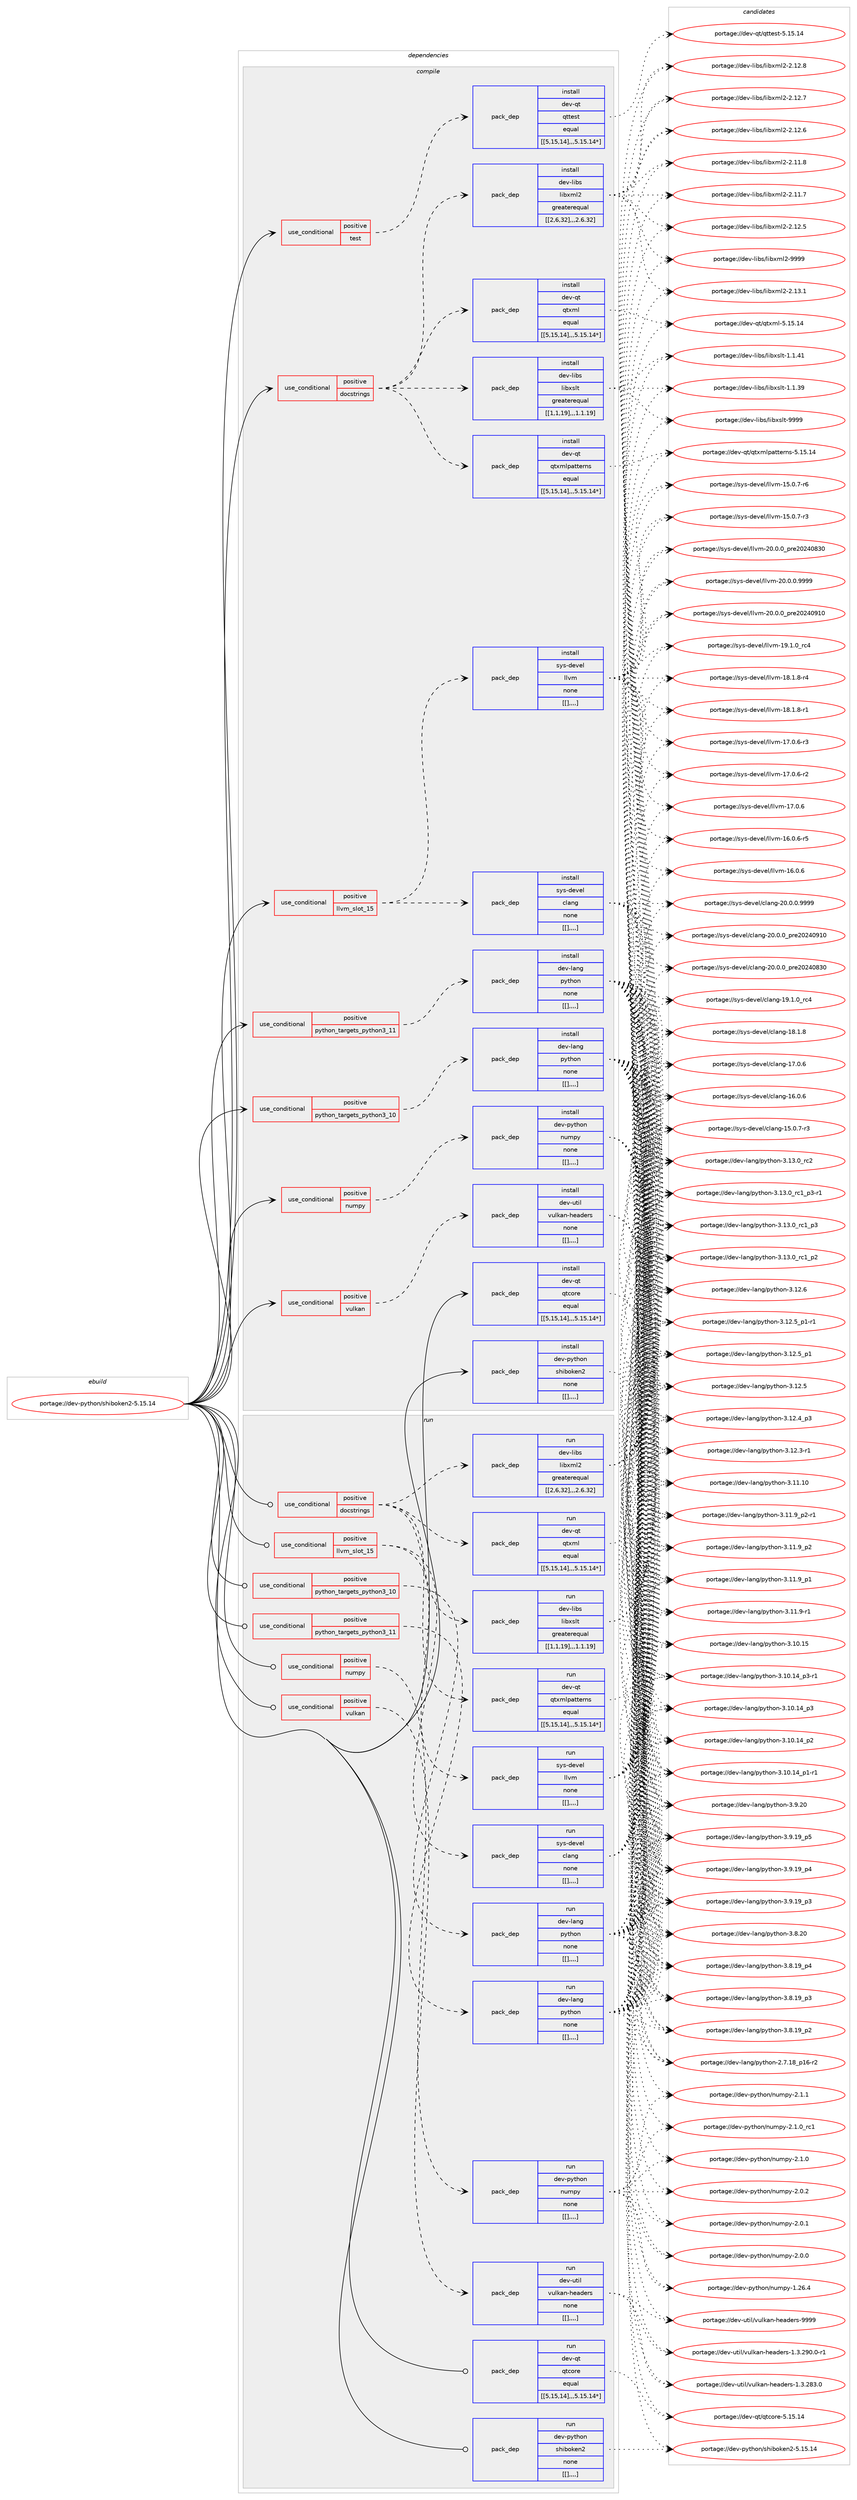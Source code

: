 digraph prolog {

# *************
# Graph options
# *************

newrank=true;
concentrate=true;
compound=true;
graph [rankdir=LR,fontname=Helvetica,fontsize=10,ranksep=1.5];#, ranksep=2.5, nodesep=0.2];
edge  [arrowhead=vee];
node  [fontname=Helvetica,fontsize=10];

# **********
# The ebuild
# **********

subgraph cluster_leftcol {
color=gray;
label=<<i>ebuild</i>>;
id [label="portage://dev-python/shiboken2-5.15.14", color=red, width=4, href="../dev-python/shiboken2-5.15.14.svg"];
}

# ****************
# The dependencies
# ****************

subgraph cluster_midcol {
color=gray;
label=<<i>dependencies</i>>;
subgraph cluster_compile {
fillcolor="#eeeeee";
style=filled;
label=<<i>compile</i>>;
subgraph cond40471 {
dependency165127 [label=<<TABLE BORDER="0" CELLBORDER="1" CELLSPACING="0" CELLPADDING="4"><TR><TD ROWSPAN="3" CELLPADDING="10">use_conditional</TD></TR><TR><TD>positive</TD></TR><TR><TD>docstrings</TD></TR></TABLE>>, shape=none, color=red];
subgraph pack123394 {
dependency165128 [label=<<TABLE BORDER="0" CELLBORDER="1" CELLSPACING="0" CELLPADDING="4" WIDTH="220"><TR><TD ROWSPAN="6" CELLPADDING="30">pack_dep</TD></TR><TR><TD WIDTH="110">install</TD></TR><TR><TD>dev-libs</TD></TR><TR><TD>libxml2</TD></TR><TR><TD>greaterequal</TD></TR><TR><TD>[[2,6,32],,,2.6.32]</TD></TR></TABLE>>, shape=none, color=blue];
}
dependency165127:e -> dependency165128:w [weight=20,style="dashed",arrowhead="vee"];
subgraph pack123395 {
dependency165129 [label=<<TABLE BORDER="0" CELLBORDER="1" CELLSPACING="0" CELLPADDING="4" WIDTH="220"><TR><TD ROWSPAN="6" CELLPADDING="30">pack_dep</TD></TR><TR><TD WIDTH="110">install</TD></TR><TR><TD>dev-libs</TD></TR><TR><TD>libxslt</TD></TR><TR><TD>greaterequal</TD></TR><TR><TD>[[1,1,19],,,1.1.19]</TD></TR></TABLE>>, shape=none, color=blue];
}
dependency165127:e -> dependency165129:w [weight=20,style="dashed",arrowhead="vee"];
subgraph pack123396 {
dependency165130 [label=<<TABLE BORDER="0" CELLBORDER="1" CELLSPACING="0" CELLPADDING="4" WIDTH="220"><TR><TD ROWSPAN="6" CELLPADDING="30">pack_dep</TD></TR><TR><TD WIDTH="110">install</TD></TR><TR><TD>dev-qt</TD></TR><TR><TD>qtxml</TD></TR><TR><TD>equal</TD></TR><TR><TD>[[5,15,14],,,5.15.14*]</TD></TR></TABLE>>, shape=none, color=blue];
}
dependency165127:e -> dependency165130:w [weight=20,style="dashed",arrowhead="vee"];
subgraph pack123397 {
dependency165131 [label=<<TABLE BORDER="0" CELLBORDER="1" CELLSPACING="0" CELLPADDING="4" WIDTH="220"><TR><TD ROWSPAN="6" CELLPADDING="30">pack_dep</TD></TR><TR><TD WIDTH="110">install</TD></TR><TR><TD>dev-qt</TD></TR><TR><TD>qtxmlpatterns</TD></TR><TR><TD>equal</TD></TR><TR><TD>[[5,15,14],,,5.15.14*]</TD></TR></TABLE>>, shape=none, color=blue];
}
dependency165127:e -> dependency165131:w [weight=20,style="dashed",arrowhead="vee"];
}
id:e -> dependency165127:w [weight=20,style="solid",arrowhead="vee"];
subgraph cond40472 {
dependency165132 [label=<<TABLE BORDER="0" CELLBORDER="1" CELLSPACING="0" CELLPADDING="4"><TR><TD ROWSPAN="3" CELLPADDING="10">use_conditional</TD></TR><TR><TD>positive</TD></TR><TR><TD>llvm_slot_15</TD></TR></TABLE>>, shape=none, color=red];
subgraph pack123398 {
dependency165133 [label=<<TABLE BORDER="0" CELLBORDER="1" CELLSPACING="0" CELLPADDING="4" WIDTH="220"><TR><TD ROWSPAN="6" CELLPADDING="30">pack_dep</TD></TR><TR><TD WIDTH="110">install</TD></TR><TR><TD>sys-devel</TD></TR><TR><TD>clang</TD></TR><TR><TD>none</TD></TR><TR><TD>[[],,,,]</TD></TR></TABLE>>, shape=none, color=blue];
}
dependency165132:e -> dependency165133:w [weight=20,style="dashed",arrowhead="vee"];
subgraph pack123399 {
dependency165134 [label=<<TABLE BORDER="0" CELLBORDER="1" CELLSPACING="0" CELLPADDING="4" WIDTH="220"><TR><TD ROWSPAN="6" CELLPADDING="30">pack_dep</TD></TR><TR><TD WIDTH="110">install</TD></TR><TR><TD>sys-devel</TD></TR><TR><TD>llvm</TD></TR><TR><TD>none</TD></TR><TR><TD>[[],,,,]</TD></TR></TABLE>>, shape=none, color=blue];
}
dependency165132:e -> dependency165134:w [weight=20,style="dashed",arrowhead="vee"];
}
id:e -> dependency165132:w [weight=20,style="solid",arrowhead="vee"];
subgraph cond40473 {
dependency165135 [label=<<TABLE BORDER="0" CELLBORDER="1" CELLSPACING="0" CELLPADDING="4"><TR><TD ROWSPAN="3" CELLPADDING="10">use_conditional</TD></TR><TR><TD>positive</TD></TR><TR><TD>numpy</TD></TR></TABLE>>, shape=none, color=red];
subgraph pack123400 {
dependency165136 [label=<<TABLE BORDER="0" CELLBORDER="1" CELLSPACING="0" CELLPADDING="4" WIDTH="220"><TR><TD ROWSPAN="6" CELLPADDING="30">pack_dep</TD></TR><TR><TD WIDTH="110">install</TD></TR><TR><TD>dev-python</TD></TR><TR><TD>numpy</TD></TR><TR><TD>none</TD></TR><TR><TD>[[],,,,]</TD></TR></TABLE>>, shape=none, color=blue];
}
dependency165135:e -> dependency165136:w [weight=20,style="dashed",arrowhead="vee"];
}
id:e -> dependency165135:w [weight=20,style="solid",arrowhead="vee"];
subgraph cond40474 {
dependency165137 [label=<<TABLE BORDER="0" CELLBORDER="1" CELLSPACING="0" CELLPADDING="4"><TR><TD ROWSPAN="3" CELLPADDING="10">use_conditional</TD></TR><TR><TD>positive</TD></TR><TR><TD>python_targets_python3_10</TD></TR></TABLE>>, shape=none, color=red];
subgraph pack123401 {
dependency165138 [label=<<TABLE BORDER="0" CELLBORDER="1" CELLSPACING="0" CELLPADDING="4" WIDTH="220"><TR><TD ROWSPAN="6" CELLPADDING="30">pack_dep</TD></TR><TR><TD WIDTH="110">install</TD></TR><TR><TD>dev-lang</TD></TR><TR><TD>python</TD></TR><TR><TD>none</TD></TR><TR><TD>[[],,,,]</TD></TR></TABLE>>, shape=none, color=blue];
}
dependency165137:e -> dependency165138:w [weight=20,style="dashed",arrowhead="vee"];
}
id:e -> dependency165137:w [weight=20,style="solid",arrowhead="vee"];
subgraph cond40475 {
dependency165139 [label=<<TABLE BORDER="0" CELLBORDER="1" CELLSPACING="0" CELLPADDING="4"><TR><TD ROWSPAN="3" CELLPADDING="10">use_conditional</TD></TR><TR><TD>positive</TD></TR><TR><TD>python_targets_python3_11</TD></TR></TABLE>>, shape=none, color=red];
subgraph pack123402 {
dependency165140 [label=<<TABLE BORDER="0" CELLBORDER="1" CELLSPACING="0" CELLPADDING="4" WIDTH="220"><TR><TD ROWSPAN="6" CELLPADDING="30">pack_dep</TD></TR><TR><TD WIDTH="110">install</TD></TR><TR><TD>dev-lang</TD></TR><TR><TD>python</TD></TR><TR><TD>none</TD></TR><TR><TD>[[],,,,]</TD></TR></TABLE>>, shape=none, color=blue];
}
dependency165139:e -> dependency165140:w [weight=20,style="dashed",arrowhead="vee"];
}
id:e -> dependency165139:w [weight=20,style="solid",arrowhead="vee"];
subgraph cond40476 {
dependency165141 [label=<<TABLE BORDER="0" CELLBORDER="1" CELLSPACING="0" CELLPADDING="4"><TR><TD ROWSPAN="3" CELLPADDING="10">use_conditional</TD></TR><TR><TD>positive</TD></TR><TR><TD>test</TD></TR></TABLE>>, shape=none, color=red];
subgraph pack123403 {
dependency165142 [label=<<TABLE BORDER="0" CELLBORDER="1" CELLSPACING="0" CELLPADDING="4" WIDTH="220"><TR><TD ROWSPAN="6" CELLPADDING="30">pack_dep</TD></TR><TR><TD WIDTH="110">install</TD></TR><TR><TD>dev-qt</TD></TR><TR><TD>qttest</TD></TR><TR><TD>equal</TD></TR><TR><TD>[[5,15,14],,,5.15.14*]</TD></TR></TABLE>>, shape=none, color=blue];
}
dependency165141:e -> dependency165142:w [weight=20,style="dashed",arrowhead="vee"];
}
id:e -> dependency165141:w [weight=20,style="solid",arrowhead="vee"];
subgraph cond40477 {
dependency165143 [label=<<TABLE BORDER="0" CELLBORDER="1" CELLSPACING="0" CELLPADDING="4"><TR><TD ROWSPAN="3" CELLPADDING="10">use_conditional</TD></TR><TR><TD>positive</TD></TR><TR><TD>vulkan</TD></TR></TABLE>>, shape=none, color=red];
subgraph pack123404 {
dependency165144 [label=<<TABLE BORDER="0" CELLBORDER="1" CELLSPACING="0" CELLPADDING="4" WIDTH="220"><TR><TD ROWSPAN="6" CELLPADDING="30">pack_dep</TD></TR><TR><TD WIDTH="110">install</TD></TR><TR><TD>dev-util</TD></TR><TR><TD>vulkan-headers</TD></TR><TR><TD>none</TD></TR><TR><TD>[[],,,,]</TD></TR></TABLE>>, shape=none, color=blue];
}
dependency165143:e -> dependency165144:w [weight=20,style="dashed",arrowhead="vee"];
}
id:e -> dependency165143:w [weight=20,style="solid",arrowhead="vee"];
subgraph pack123405 {
dependency165145 [label=<<TABLE BORDER="0" CELLBORDER="1" CELLSPACING="0" CELLPADDING="4" WIDTH="220"><TR><TD ROWSPAN="6" CELLPADDING="30">pack_dep</TD></TR><TR><TD WIDTH="110">install</TD></TR><TR><TD>dev-qt</TD></TR><TR><TD>qtcore</TD></TR><TR><TD>equal</TD></TR><TR><TD>[[5,15,14],,,5.15.14*]</TD></TR></TABLE>>, shape=none, color=blue];
}
id:e -> dependency165145:w [weight=20,style="solid",arrowhead="vee"];
subgraph pack123406 {
dependency165146 [label=<<TABLE BORDER="0" CELLBORDER="1" CELLSPACING="0" CELLPADDING="4" WIDTH="220"><TR><TD ROWSPAN="6" CELLPADDING="30">pack_dep</TD></TR><TR><TD WIDTH="110">install</TD></TR><TR><TD>dev-python</TD></TR><TR><TD>shiboken2</TD></TR><TR><TD>none</TD></TR><TR><TD>[[],,,,]</TD></TR></TABLE>>, shape=none, color=blue];
}
id:e -> dependency165146:w [weight=20,style="solid",arrowhead="vee"];
}
subgraph cluster_compileandrun {
fillcolor="#eeeeee";
style=filled;
label=<<i>compile and run</i>>;
}
subgraph cluster_run {
fillcolor="#eeeeee";
style=filled;
label=<<i>run</i>>;
subgraph cond40478 {
dependency165147 [label=<<TABLE BORDER="0" CELLBORDER="1" CELLSPACING="0" CELLPADDING="4"><TR><TD ROWSPAN="3" CELLPADDING="10">use_conditional</TD></TR><TR><TD>positive</TD></TR><TR><TD>docstrings</TD></TR></TABLE>>, shape=none, color=red];
subgraph pack123407 {
dependency165148 [label=<<TABLE BORDER="0" CELLBORDER="1" CELLSPACING="0" CELLPADDING="4" WIDTH="220"><TR><TD ROWSPAN="6" CELLPADDING="30">pack_dep</TD></TR><TR><TD WIDTH="110">run</TD></TR><TR><TD>dev-libs</TD></TR><TR><TD>libxml2</TD></TR><TR><TD>greaterequal</TD></TR><TR><TD>[[2,6,32],,,2.6.32]</TD></TR></TABLE>>, shape=none, color=blue];
}
dependency165147:e -> dependency165148:w [weight=20,style="dashed",arrowhead="vee"];
subgraph pack123408 {
dependency165149 [label=<<TABLE BORDER="0" CELLBORDER="1" CELLSPACING="0" CELLPADDING="4" WIDTH="220"><TR><TD ROWSPAN="6" CELLPADDING="30">pack_dep</TD></TR><TR><TD WIDTH="110">run</TD></TR><TR><TD>dev-libs</TD></TR><TR><TD>libxslt</TD></TR><TR><TD>greaterequal</TD></TR><TR><TD>[[1,1,19],,,1.1.19]</TD></TR></TABLE>>, shape=none, color=blue];
}
dependency165147:e -> dependency165149:w [weight=20,style="dashed",arrowhead="vee"];
subgraph pack123409 {
dependency165150 [label=<<TABLE BORDER="0" CELLBORDER="1" CELLSPACING="0" CELLPADDING="4" WIDTH="220"><TR><TD ROWSPAN="6" CELLPADDING="30">pack_dep</TD></TR><TR><TD WIDTH="110">run</TD></TR><TR><TD>dev-qt</TD></TR><TR><TD>qtxml</TD></TR><TR><TD>equal</TD></TR><TR><TD>[[5,15,14],,,5.15.14*]</TD></TR></TABLE>>, shape=none, color=blue];
}
dependency165147:e -> dependency165150:w [weight=20,style="dashed",arrowhead="vee"];
subgraph pack123410 {
dependency165151 [label=<<TABLE BORDER="0" CELLBORDER="1" CELLSPACING="0" CELLPADDING="4" WIDTH="220"><TR><TD ROWSPAN="6" CELLPADDING="30">pack_dep</TD></TR><TR><TD WIDTH="110">run</TD></TR><TR><TD>dev-qt</TD></TR><TR><TD>qtxmlpatterns</TD></TR><TR><TD>equal</TD></TR><TR><TD>[[5,15,14],,,5.15.14*]</TD></TR></TABLE>>, shape=none, color=blue];
}
dependency165147:e -> dependency165151:w [weight=20,style="dashed",arrowhead="vee"];
}
id:e -> dependency165147:w [weight=20,style="solid",arrowhead="odot"];
subgraph cond40479 {
dependency165152 [label=<<TABLE BORDER="0" CELLBORDER="1" CELLSPACING="0" CELLPADDING="4"><TR><TD ROWSPAN="3" CELLPADDING="10">use_conditional</TD></TR><TR><TD>positive</TD></TR><TR><TD>llvm_slot_15</TD></TR></TABLE>>, shape=none, color=red];
subgraph pack123411 {
dependency165153 [label=<<TABLE BORDER="0" CELLBORDER="1" CELLSPACING="0" CELLPADDING="4" WIDTH="220"><TR><TD ROWSPAN="6" CELLPADDING="30">pack_dep</TD></TR><TR><TD WIDTH="110">run</TD></TR><TR><TD>sys-devel</TD></TR><TR><TD>clang</TD></TR><TR><TD>none</TD></TR><TR><TD>[[],,,,]</TD></TR></TABLE>>, shape=none, color=blue];
}
dependency165152:e -> dependency165153:w [weight=20,style="dashed",arrowhead="vee"];
subgraph pack123412 {
dependency165154 [label=<<TABLE BORDER="0" CELLBORDER="1" CELLSPACING="0" CELLPADDING="4" WIDTH="220"><TR><TD ROWSPAN="6" CELLPADDING="30">pack_dep</TD></TR><TR><TD WIDTH="110">run</TD></TR><TR><TD>sys-devel</TD></TR><TR><TD>llvm</TD></TR><TR><TD>none</TD></TR><TR><TD>[[],,,,]</TD></TR></TABLE>>, shape=none, color=blue];
}
dependency165152:e -> dependency165154:w [weight=20,style="dashed",arrowhead="vee"];
}
id:e -> dependency165152:w [weight=20,style="solid",arrowhead="odot"];
subgraph cond40480 {
dependency165155 [label=<<TABLE BORDER="0" CELLBORDER="1" CELLSPACING="0" CELLPADDING="4"><TR><TD ROWSPAN="3" CELLPADDING="10">use_conditional</TD></TR><TR><TD>positive</TD></TR><TR><TD>numpy</TD></TR></TABLE>>, shape=none, color=red];
subgraph pack123413 {
dependency165156 [label=<<TABLE BORDER="0" CELLBORDER="1" CELLSPACING="0" CELLPADDING="4" WIDTH="220"><TR><TD ROWSPAN="6" CELLPADDING="30">pack_dep</TD></TR><TR><TD WIDTH="110">run</TD></TR><TR><TD>dev-python</TD></TR><TR><TD>numpy</TD></TR><TR><TD>none</TD></TR><TR><TD>[[],,,,]</TD></TR></TABLE>>, shape=none, color=blue];
}
dependency165155:e -> dependency165156:w [weight=20,style="dashed",arrowhead="vee"];
}
id:e -> dependency165155:w [weight=20,style="solid",arrowhead="odot"];
subgraph cond40481 {
dependency165157 [label=<<TABLE BORDER="0" CELLBORDER="1" CELLSPACING="0" CELLPADDING="4"><TR><TD ROWSPAN="3" CELLPADDING="10">use_conditional</TD></TR><TR><TD>positive</TD></TR><TR><TD>python_targets_python3_10</TD></TR></TABLE>>, shape=none, color=red];
subgraph pack123414 {
dependency165158 [label=<<TABLE BORDER="0" CELLBORDER="1" CELLSPACING="0" CELLPADDING="4" WIDTH="220"><TR><TD ROWSPAN="6" CELLPADDING="30">pack_dep</TD></TR><TR><TD WIDTH="110">run</TD></TR><TR><TD>dev-lang</TD></TR><TR><TD>python</TD></TR><TR><TD>none</TD></TR><TR><TD>[[],,,,]</TD></TR></TABLE>>, shape=none, color=blue];
}
dependency165157:e -> dependency165158:w [weight=20,style="dashed",arrowhead="vee"];
}
id:e -> dependency165157:w [weight=20,style="solid",arrowhead="odot"];
subgraph cond40482 {
dependency165159 [label=<<TABLE BORDER="0" CELLBORDER="1" CELLSPACING="0" CELLPADDING="4"><TR><TD ROWSPAN="3" CELLPADDING="10">use_conditional</TD></TR><TR><TD>positive</TD></TR><TR><TD>python_targets_python3_11</TD></TR></TABLE>>, shape=none, color=red];
subgraph pack123415 {
dependency165160 [label=<<TABLE BORDER="0" CELLBORDER="1" CELLSPACING="0" CELLPADDING="4" WIDTH="220"><TR><TD ROWSPAN="6" CELLPADDING="30">pack_dep</TD></TR><TR><TD WIDTH="110">run</TD></TR><TR><TD>dev-lang</TD></TR><TR><TD>python</TD></TR><TR><TD>none</TD></TR><TR><TD>[[],,,,]</TD></TR></TABLE>>, shape=none, color=blue];
}
dependency165159:e -> dependency165160:w [weight=20,style="dashed",arrowhead="vee"];
}
id:e -> dependency165159:w [weight=20,style="solid",arrowhead="odot"];
subgraph cond40483 {
dependency165161 [label=<<TABLE BORDER="0" CELLBORDER="1" CELLSPACING="0" CELLPADDING="4"><TR><TD ROWSPAN="3" CELLPADDING="10">use_conditional</TD></TR><TR><TD>positive</TD></TR><TR><TD>vulkan</TD></TR></TABLE>>, shape=none, color=red];
subgraph pack123416 {
dependency165162 [label=<<TABLE BORDER="0" CELLBORDER="1" CELLSPACING="0" CELLPADDING="4" WIDTH="220"><TR><TD ROWSPAN="6" CELLPADDING="30">pack_dep</TD></TR><TR><TD WIDTH="110">run</TD></TR><TR><TD>dev-util</TD></TR><TR><TD>vulkan-headers</TD></TR><TR><TD>none</TD></TR><TR><TD>[[],,,,]</TD></TR></TABLE>>, shape=none, color=blue];
}
dependency165161:e -> dependency165162:w [weight=20,style="dashed",arrowhead="vee"];
}
id:e -> dependency165161:w [weight=20,style="solid",arrowhead="odot"];
subgraph pack123417 {
dependency165163 [label=<<TABLE BORDER="0" CELLBORDER="1" CELLSPACING="0" CELLPADDING="4" WIDTH="220"><TR><TD ROWSPAN="6" CELLPADDING="30">pack_dep</TD></TR><TR><TD WIDTH="110">run</TD></TR><TR><TD>dev-qt</TD></TR><TR><TD>qtcore</TD></TR><TR><TD>equal</TD></TR><TR><TD>[[5,15,14],,,5.15.14*]</TD></TR></TABLE>>, shape=none, color=blue];
}
id:e -> dependency165163:w [weight=20,style="solid",arrowhead="odot"];
subgraph pack123418 {
dependency165164 [label=<<TABLE BORDER="0" CELLBORDER="1" CELLSPACING="0" CELLPADDING="4" WIDTH="220"><TR><TD ROWSPAN="6" CELLPADDING="30">pack_dep</TD></TR><TR><TD WIDTH="110">run</TD></TR><TR><TD>dev-python</TD></TR><TR><TD>shiboken2</TD></TR><TR><TD>none</TD></TR><TR><TD>[[],,,,]</TD></TR></TABLE>>, shape=none, color=blue];
}
id:e -> dependency165164:w [weight=20,style="solid",arrowhead="odot"];
}
}

# **************
# The candidates
# **************

subgraph cluster_choices {
rank=same;
color=gray;
label=<<i>candidates</i>>;

subgraph choice123394 {
color=black;
nodesep=1;
choice10010111845108105981154710810598120109108504557575757 [label="portage://dev-libs/libxml2-9999", color=red, width=4,href="../dev-libs/libxml2-9999.svg"];
choice100101118451081059811547108105981201091085045504649514649 [label="portage://dev-libs/libxml2-2.13.1", color=red, width=4,href="../dev-libs/libxml2-2.13.1.svg"];
choice100101118451081059811547108105981201091085045504649504656 [label="portage://dev-libs/libxml2-2.12.8", color=red, width=4,href="../dev-libs/libxml2-2.12.8.svg"];
choice100101118451081059811547108105981201091085045504649504655 [label="portage://dev-libs/libxml2-2.12.7", color=red, width=4,href="../dev-libs/libxml2-2.12.7.svg"];
choice100101118451081059811547108105981201091085045504649504654 [label="portage://dev-libs/libxml2-2.12.6", color=red, width=4,href="../dev-libs/libxml2-2.12.6.svg"];
choice100101118451081059811547108105981201091085045504649504653 [label="portage://dev-libs/libxml2-2.12.5", color=red, width=4,href="../dev-libs/libxml2-2.12.5.svg"];
choice100101118451081059811547108105981201091085045504649494656 [label="portage://dev-libs/libxml2-2.11.8", color=red, width=4,href="../dev-libs/libxml2-2.11.8.svg"];
choice100101118451081059811547108105981201091085045504649494655 [label="portage://dev-libs/libxml2-2.11.7", color=red, width=4,href="../dev-libs/libxml2-2.11.7.svg"];
dependency165128:e -> choice10010111845108105981154710810598120109108504557575757:w [style=dotted,weight="100"];
dependency165128:e -> choice100101118451081059811547108105981201091085045504649514649:w [style=dotted,weight="100"];
dependency165128:e -> choice100101118451081059811547108105981201091085045504649504656:w [style=dotted,weight="100"];
dependency165128:e -> choice100101118451081059811547108105981201091085045504649504655:w [style=dotted,weight="100"];
dependency165128:e -> choice100101118451081059811547108105981201091085045504649504654:w [style=dotted,weight="100"];
dependency165128:e -> choice100101118451081059811547108105981201091085045504649504653:w [style=dotted,weight="100"];
dependency165128:e -> choice100101118451081059811547108105981201091085045504649494656:w [style=dotted,weight="100"];
dependency165128:e -> choice100101118451081059811547108105981201091085045504649494655:w [style=dotted,weight="100"];
}
subgraph choice123395 {
color=black;
nodesep=1;
choice100101118451081059811547108105981201151081164557575757 [label="portage://dev-libs/libxslt-9999", color=red, width=4,href="../dev-libs/libxslt-9999.svg"];
choice1001011184510810598115471081059812011510811645494649465249 [label="portage://dev-libs/libxslt-1.1.41", color=red, width=4,href="../dev-libs/libxslt-1.1.41.svg"];
choice1001011184510810598115471081059812011510811645494649465157 [label="portage://dev-libs/libxslt-1.1.39", color=red, width=4,href="../dev-libs/libxslt-1.1.39.svg"];
dependency165129:e -> choice100101118451081059811547108105981201151081164557575757:w [style=dotted,weight="100"];
dependency165129:e -> choice1001011184510810598115471081059812011510811645494649465249:w [style=dotted,weight="100"];
dependency165129:e -> choice1001011184510810598115471081059812011510811645494649465157:w [style=dotted,weight="100"];
}
subgraph choice123396 {
color=black;
nodesep=1;
choice10010111845113116471131161201091084553464953464952 [label="portage://dev-qt/qtxml-5.15.14", color=red, width=4,href="../dev-qt/qtxml-5.15.14.svg"];
dependency165130:e -> choice10010111845113116471131161201091084553464953464952:w [style=dotted,weight="100"];
}
subgraph choice123397 {
color=black;
nodesep=1;
choice1001011184511311647113116120109108112971161161011141101154553464953464952 [label="portage://dev-qt/qtxmlpatterns-5.15.14", color=red, width=4,href="../dev-qt/qtxmlpatterns-5.15.14.svg"];
dependency165131:e -> choice1001011184511311647113116120109108112971161161011141101154553464953464952:w [style=dotted,weight="100"];
}
subgraph choice123398 {
color=black;
nodesep=1;
choice11512111545100101118101108479910897110103455048464846484657575757 [label="portage://sys-devel/clang-20.0.0.9999", color=red, width=4,href="../sys-devel/clang-20.0.0.9999.svg"];
choice1151211154510010111810110847991089711010345504846484648951121141015048505248574948 [label="portage://sys-devel/clang-20.0.0_pre20240910", color=red, width=4,href="../sys-devel/clang-20.0.0_pre20240910.svg"];
choice1151211154510010111810110847991089711010345504846484648951121141015048505248565148 [label="portage://sys-devel/clang-20.0.0_pre20240830", color=red, width=4,href="../sys-devel/clang-20.0.0_pre20240830.svg"];
choice1151211154510010111810110847991089711010345495746494648951149952 [label="portage://sys-devel/clang-19.1.0_rc4", color=red, width=4,href="../sys-devel/clang-19.1.0_rc4.svg"];
choice1151211154510010111810110847991089711010345495646494656 [label="portage://sys-devel/clang-18.1.8", color=red, width=4,href="../sys-devel/clang-18.1.8.svg"];
choice1151211154510010111810110847991089711010345495546484654 [label="portage://sys-devel/clang-17.0.6", color=red, width=4,href="../sys-devel/clang-17.0.6.svg"];
choice1151211154510010111810110847991089711010345495446484654 [label="portage://sys-devel/clang-16.0.6", color=red, width=4,href="../sys-devel/clang-16.0.6.svg"];
choice11512111545100101118101108479910897110103454953464846554511451 [label="portage://sys-devel/clang-15.0.7-r3", color=red, width=4,href="../sys-devel/clang-15.0.7-r3.svg"];
dependency165133:e -> choice11512111545100101118101108479910897110103455048464846484657575757:w [style=dotted,weight="100"];
dependency165133:e -> choice1151211154510010111810110847991089711010345504846484648951121141015048505248574948:w [style=dotted,weight="100"];
dependency165133:e -> choice1151211154510010111810110847991089711010345504846484648951121141015048505248565148:w [style=dotted,weight="100"];
dependency165133:e -> choice1151211154510010111810110847991089711010345495746494648951149952:w [style=dotted,weight="100"];
dependency165133:e -> choice1151211154510010111810110847991089711010345495646494656:w [style=dotted,weight="100"];
dependency165133:e -> choice1151211154510010111810110847991089711010345495546484654:w [style=dotted,weight="100"];
dependency165133:e -> choice1151211154510010111810110847991089711010345495446484654:w [style=dotted,weight="100"];
dependency165133:e -> choice11512111545100101118101108479910897110103454953464846554511451:w [style=dotted,weight="100"];
}
subgraph choice123399 {
color=black;
nodesep=1;
choice1151211154510010111810110847108108118109455048464846484657575757 [label="portage://sys-devel/llvm-20.0.0.9999", color=red, width=4,href="../sys-devel/llvm-20.0.0.9999.svg"];
choice115121115451001011181011084710810811810945504846484648951121141015048505248574948 [label="portage://sys-devel/llvm-20.0.0_pre20240910", color=red, width=4,href="../sys-devel/llvm-20.0.0_pre20240910.svg"];
choice115121115451001011181011084710810811810945504846484648951121141015048505248565148 [label="portage://sys-devel/llvm-20.0.0_pre20240830", color=red, width=4,href="../sys-devel/llvm-20.0.0_pre20240830.svg"];
choice115121115451001011181011084710810811810945495746494648951149952 [label="portage://sys-devel/llvm-19.1.0_rc4", color=red, width=4,href="../sys-devel/llvm-19.1.0_rc4.svg"];
choice1151211154510010111810110847108108118109454956464946564511452 [label="portage://sys-devel/llvm-18.1.8-r4", color=red, width=4,href="../sys-devel/llvm-18.1.8-r4.svg"];
choice1151211154510010111810110847108108118109454956464946564511449 [label="portage://sys-devel/llvm-18.1.8-r1", color=red, width=4,href="../sys-devel/llvm-18.1.8-r1.svg"];
choice1151211154510010111810110847108108118109454955464846544511451 [label="portage://sys-devel/llvm-17.0.6-r3", color=red, width=4,href="../sys-devel/llvm-17.0.6-r3.svg"];
choice1151211154510010111810110847108108118109454955464846544511450 [label="portage://sys-devel/llvm-17.0.6-r2", color=red, width=4,href="../sys-devel/llvm-17.0.6-r2.svg"];
choice115121115451001011181011084710810811810945495546484654 [label="portage://sys-devel/llvm-17.0.6", color=red, width=4,href="../sys-devel/llvm-17.0.6.svg"];
choice1151211154510010111810110847108108118109454954464846544511453 [label="portage://sys-devel/llvm-16.0.6-r5", color=red, width=4,href="../sys-devel/llvm-16.0.6-r5.svg"];
choice115121115451001011181011084710810811810945495446484654 [label="portage://sys-devel/llvm-16.0.6", color=red, width=4,href="../sys-devel/llvm-16.0.6.svg"];
choice1151211154510010111810110847108108118109454953464846554511454 [label="portage://sys-devel/llvm-15.0.7-r6", color=red, width=4,href="../sys-devel/llvm-15.0.7-r6.svg"];
choice1151211154510010111810110847108108118109454953464846554511451 [label="portage://sys-devel/llvm-15.0.7-r3", color=red, width=4,href="../sys-devel/llvm-15.0.7-r3.svg"];
dependency165134:e -> choice1151211154510010111810110847108108118109455048464846484657575757:w [style=dotted,weight="100"];
dependency165134:e -> choice115121115451001011181011084710810811810945504846484648951121141015048505248574948:w [style=dotted,weight="100"];
dependency165134:e -> choice115121115451001011181011084710810811810945504846484648951121141015048505248565148:w [style=dotted,weight="100"];
dependency165134:e -> choice115121115451001011181011084710810811810945495746494648951149952:w [style=dotted,weight="100"];
dependency165134:e -> choice1151211154510010111810110847108108118109454956464946564511452:w [style=dotted,weight="100"];
dependency165134:e -> choice1151211154510010111810110847108108118109454956464946564511449:w [style=dotted,weight="100"];
dependency165134:e -> choice1151211154510010111810110847108108118109454955464846544511451:w [style=dotted,weight="100"];
dependency165134:e -> choice1151211154510010111810110847108108118109454955464846544511450:w [style=dotted,weight="100"];
dependency165134:e -> choice115121115451001011181011084710810811810945495546484654:w [style=dotted,weight="100"];
dependency165134:e -> choice1151211154510010111810110847108108118109454954464846544511453:w [style=dotted,weight="100"];
dependency165134:e -> choice115121115451001011181011084710810811810945495446484654:w [style=dotted,weight="100"];
dependency165134:e -> choice1151211154510010111810110847108108118109454953464846554511454:w [style=dotted,weight="100"];
dependency165134:e -> choice1151211154510010111810110847108108118109454953464846554511451:w [style=dotted,weight="100"];
}
subgraph choice123400 {
color=black;
nodesep=1;
choice1001011184511212111610411111047110117109112121455046494649 [label="portage://dev-python/numpy-2.1.1", color=red, width=4,href="../dev-python/numpy-2.1.1.svg"];
choice1001011184511212111610411111047110117109112121455046494648951149949 [label="portage://dev-python/numpy-2.1.0_rc1", color=red, width=4,href="../dev-python/numpy-2.1.0_rc1.svg"];
choice1001011184511212111610411111047110117109112121455046494648 [label="portage://dev-python/numpy-2.1.0", color=red, width=4,href="../dev-python/numpy-2.1.0.svg"];
choice1001011184511212111610411111047110117109112121455046484650 [label="portage://dev-python/numpy-2.0.2", color=red, width=4,href="../dev-python/numpy-2.0.2.svg"];
choice1001011184511212111610411111047110117109112121455046484649 [label="portage://dev-python/numpy-2.0.1", color=red, width=4,href="../dev-python/numpy-2.0.1.svg"];
choice1001011184511212111610411111047110117109112121455046484648 [label="portage://dev-python/numpy-2.0.0", color=red, width=4,href="../dev-python/numpy-2.0.0.svg"];
choice100101118451121211161041111104711011710911212145494650544652 [label="portage://dev-python/numpy-1.26.4", color=red, width=4,href="../dev-python/numpy-1.26.4.svg"];
dependency165136:e -> choice1001011184511212111610411111047110117109112121455046494649:w [style=dotted,weight="100"];
dependency165136:e -> choice1001011184511212111610411111047110117109112121455046494648951149949:w [style=dotted,weight="100"];
dependency165136:e -> choice1001011184511212111610411111047110117109112121455046494648:w [style=dotted,weight="100"];
dependency165136:e -> choice1001011184511212111610411111047110117109112121455046484650:w [style=dotted,weight="100"];
dependency165136:e -> choice1001011184511212111610411111047110117109112121455046484649:w [style=dotted,weight="100"];
dependency165136:e -> choice1001011184511212111610411111047110117109112121455046484648:w [style=dotted,weight="100"];
dependency165136:e -> choice100101118451121211161041111104711011710911212145494650544652:w [style=dotted,weight="100"];
}
subgraph choice123401 {
color=black;
nodesep=1;
choice10010111845108971101034711212111610411111045514649514648951149950 [label="portage://dev-lang/python-3.13.0_rc2", color=red, width=4,href="../dev-lang/python-3.13.0_rc2.svg"];
choice1001011184510897110103471121211161041111104551464951464895114994995112514511449 [label="portage://dev-lang/python-3.13.0_rc1_p3-r1", color=red, width=4,href="../dev-lang/python-3.13.0_rc1_p3-r1.svg"];
choice100101118451089711010347112121116104111110455146495146489511499499511251 [label="portage://dev-lang/python-3.13.0_rc1_p3", color=red, width=4,href="../dev-lang/python-3.13.0_rc1_p3.svg"];
choice100101118451089711010347112121116104111110455146495146489511499499511250 [label="portage://dev-lang/python-3.13.0_rc1_p2", color=red, width=4,href="../dev-lang/python-3.13.0_rc1_p2.svg"];
choice10010111845108971101034711212111610411111045514649504654 [label="portage://dev-lang/python-3.12.6", color=red, width=4,href="../dev-lang/python-3.12.6.svg"];
choice1001011184510897110103471121211161041111104551464950465395112494511449 [label="portage://dev-lang/python-3.12.5_p1-r1", color=red, width=4,href="../dev-lang/python-3.12.5_p1-r1.svg"];
choice100101118451089711010347112121116104111110455146495046539511249 [label="portage://dev-lang/python-3.12.5_p1", color=red, width=4,href="../dev-lang/python-3.12.5_p1.svg"];
choice10010111845108971101034711212111610411111045514649504653 [label="portage://dev-lang/python-3.12.5", color=red, width=4,href="../dev-lang/python-3.12.5.svg"];
choice100101118451089711010347112121116104111110455146495046529511251 [label="portage://dev-lang/python-3.12.4_p3", color=red, width=4,href="../dev-lang/python-3.12.4_p3.svg"];
choice100101118451089711010347112121116104111110455146495046514511449 [label="portage://dev-lang/python-3.12.3-r1", color=red, width=4,href="../dev-lang/python-3.12.3-r1.svg"];
choice1001011184510897110103471121211161041111104551464949464948 [label="portage://dev-lang/python-3.11.10", color=red, width=4,href="../dev-lang/python-3.11.10.svg"];
choice1001011184510897110103471121211161041111104551464949465795112504511449 [label="portage://dev-lang/python-3.11.9_p2-r1", color=red, width=4,href="../dev-lang/python-3.11.9_p2-r1.svg"];
choice100101118451089711010347112121116104111110455146494946579511250 [label="portage://dev-lang/python-3.11.9_p2", color=red, width=4,href="../dev-lang/python-3.11.9_p2.svg"];
choice100101118451089711010347112121116104111110455146494946579511249 [label="portage://dev-lang/python-3.11.9_p1", color=red, width=4,href="../dev-lang/python-3.11.9_p1.svg"];
choice100101118451089711010347112121116104111110455146494946574511449 [label="portage://dev-lang/python-3.11.9-r1", color=red, width=4,href="../dev-lang/python-3.11.9-r1.svg"];
choice1001011184510897110103471121211161041111104551464948464953 [label="portage://dev-lang/python-3.10.15", color=red, width=4,href="../dev-lang/python-3.10.15.svg"];
choice100101118451089711010347112121116104111110455146494846495295112514511449 [label="portage://dev-lang/python-3.10.14_p3-r1", color=red, width=4,href="../dev-lang/python-3.10.14_p3-r1.svg"];
choice10010111845108971101034711212111610411111045514649484649529511251 [label="portage://dev-lang/python-3.10.14_p3", color=red, width=4,href="../dev-lang/python-3.10.14_p3.svg"];
choice10010111845108971101034711212111610411111045514649484649529511250 [label="portage://dev-lang/python-3.10.14_p2", color=red, width=4,href="../dev-lang/python-3.10.14_p2.svg"];
choice100101118451089711010347112121116104111110455146494846495295112494511449 [label="portage://dev-lang/python-3.10.14_p1-r1", color=red, width=4,href="../dev-lang/python-3.10.14_p1-r1.svg"];
choice10010111845108971101034711212111610411111045514657465048 [label="portage://dev-lang/python-3.9.20", color=red, width=4,href="../dev-lang/python-3.9.20.svg"];
choice100101118451089711010347112121116104111110455146574649579511253 [label="portage://dev-lang/python-3.9.19_p5", color=red, width=4,href="../dev-lang/python-3.9.19_p5.svg"];
choice100101118451089711010347112121116104111110455146574649579511252 [label="portage://dev-lang/python-3.9.19_p4", color=red, width=4,href="../dev-lang/python-3.9.19_p4.svg"];
choice100101118451089711010347112121116104111110455146574649579511251 [label="portage://dev-lang/python-3.9.19_p3", color=red, width=4,href="../dev-lang/python-3.9.19_p3.svg"];
choice10010111845108971101034711212111610411111045514656465048 [label="portage://dev-lang/python-3.8.20", color=red, width=4,href="../dev-lang/python-3.8.20.svg"];
choice100101118451089711010347112121116104111110455146564649579511252 [label="portage://dev-lang/python-3.8.19_p4", color=red, width=4,href="../dev-lang/python-3.8.19_p4.svg"];
choice100101118451089711010347112121116104111110455146564649579511251 [label="portage://dev-lang/python-3.8.19_p3", color=red, width=4,href="../dev-lang/python-3.8.19_p3.svg"];
choice100101118451089711010347112121116104111110455146564649579511250 [label="portage://dev-lang/python-3.8.19_p2", color=red, width=4,href="../dev-lang/python-3.8.19_p2.svg"];
choice100101118451089711010347112121116104111110455046554649569511249544511450 [label="portage://dev-lang/python-2.7.18_p16-r2", color=red, width=4,href="../dev-lang/python-2.7.18_p16-r2.svg"];
dependency165138:e -> choice10010111845108971101034711212111610411111045514649514648951149950:w [style=dotted,weight="100"];
dependency165138:e -> choice1001011184510897110103471121211161041111104551464951464895114994995112514511449:w [style=dotted,weight="100"];
dependency165138:e -> choice100101118451089711010347112121116104111110455146495146489511499499511251:w [style=dotted,weight="100"];
dependency165138:e -> choice100101118451089711010347112121116104111110455146495146489511499499511250:w [style=dotted,weight="100"];
dependency165138:e -> choice10010111845108971101034711212111610411111045514649504654:w [style=dotted,weight="100"];
dependency165138:e -> choice1001011184510897110103471121211161041111104551464950465395112494511449:w [style=dotted,weight="100"];
dependency165138:e -> choice100101118451089711010347112121116104111110455146495046539511249:w [style=dotted,weight="100"];
dependency165138:e -> choice10010111845108971101034711212111610411111045514649504653:w [style=dotted,weight="100"];
dependency165138:e -> choice100101118451089711010347112121116104111110455146495046529511251:w [style=dotted,weight="100"];
dependency165138:e -> choice100101118451089711010347112121116104111110455146495046514511449:w [style=dotted,weight="100"];
dependency165138:e -> choice1001011184510897110103471121211161041111104551464949464948:w [style=dotted,weight="100"];
dependency165138:e -> choice1001011184510897110103471121211161041111104551464949465795112504511449:w [style=dotted,weight="100"];
dependency165138:e -> choice100101118451089711010347112121116104111110455146494946579511250:w [style=dotted,weight="100"];
dependency165138:e -> choice100101118451089711010347112121116104111110455146494946579511249:w [style=dotted,weight="100"];
dependency165138:e -> choice100101118451089711010347112121116104111110455146494946574511449:w [style=dotted,weight="100"];
dependency165138:e -> choice1001011184510897110103471121211161041111104551464948464953:w [style=dotted,weight="100"];
dependency165138:e -> choice100101118451089711010347112121116104111110455146494846495295112514511449:w [style=dotted,weight="100"];
dependency165138:e -> choice10010111845108971101034711212111610411111045514649484649529511251:w [style=dotted,weight="100"];
dependency165138:e -> choice10010111845108971101034711212111610411111045514649484649529511250:w [style=dotted,weight="100"];
dependency165138:e -> choice100101118451089711010347112121116104111110455146494846495295112494511449:w [style=dotted,weight="100"];
dependency165138:e -> choice10010111845108971101034711212111610411111045514657465048:w [style=dotted,weight="100"];
dependency165138:e -> choice100101118451089711010347112121116104111110455146574649579511253:w [style=dotted,weight="100"];
dependency165138:e -> choice100101118451089711010347112121116104111110455146574649579511252:w [style=dotted,weight="100"];
dependency165138:e -> choice100101118451089711010347112121116104111110455146574649579511251:w [style=dotted,weight="100"];
dependency165138:e -> choice10010111845108971101034711212111610411111045514656465048:w [style=dotted,weight="100"];
dependency165138:e -> choice100101118451089711010347112121116104111110455146564649579511252:w [style=dotted,weight="100"];
dependency165138:e -> choice100101118451089711010347112121116104111110455146564649579511251:w [style=dotted,weight="100"];
dependency165138:e -> choice100101118451089711010347112121116104111110455146564649579511250:w [style=dotted,weight="100"];
dependency165138:e -> choice100101118451089711010347112121116104111110455046554649569511249544511450:w [style=dotted,weight="100"];
}
subgraph choice123402 {
color=black;
nodesep=1;
choice10010111845108971101034711212111610411111045514649514648951149950 [label="portage://dev-lang/python-3.13.0_rc2", color=red, width=4,href="../dev-lang/python-3.13.0_rc2.svg"];
choice1001011184510897110103471121211161041111104551464951464895114994995112514511449 [label="portage://dev-lang/python-3.13.0_rc1_p3-r1", color=red, width=4,href="../dev-lang/python-3.13.0_rc1_p3-r1.svg"];
choice100101118451089711010347112121116104111110455146495146489511499499511251 [label="portage://dev-lang/python-3.13.0_rc1_p3", color=red, width=4,href="../dev-lang/python-3.13.0_rc1_p3.svg"];
choice100101118451089711010347112121116104111110455146495146489511499499511250 [label="portage://dev-lang/python-3.13.0_rc1_p2", color=red, width=4,href="../dev-lang/python-3.13.0_rc1_p2.svg"];
choice10010111845108971101034711212111610411111045514649504654 [label="portage://dev-lang/python-3.12.6", color=red, width=4,href="../dev-lang/python-3.12.6.svg"];
choice1001011184510897110103471121211161041111104551464950465395112494511449 [label="portage://dev-lang/python-3.12.5_p1-r1", color=red, width=4,href="../dev-lang/python-3.12.5_p1-r1.svg"];
choice100101118451089711010347112121116104111110455146495046539511249 [label="portage://dev-lang/python-3.12.5_p1", color=red, width=4,href="../dev-lang/python-3.12.5_p1.svg"];
choice10010111845108971101034711212111610411111045514649504653 [label="portage://dev-lang/python-3.12.5", color=red, width=4,href="../dev-lang/python-3.12.5.svg"];
choice100101118451089711010347112121116104111110455146495046529511251 [label="portage://dev-lang/python-3.12.4_p3", color=red, width=4,href="../dev-lang/python-3.12.4_p3.svg"];
choice100101118451089711010347112121116104111110455146495046514511449 [label="portage://dev-lang/python-3.12.3-r1", color=red, width=4,href="../dev-lang/python-3.12.3-r1.svg"];
choice1001011184510897110103471121211161041111104551464949464948 [label="portage://dev-lang/python-3.11.10", color=red, width=4,href="../dev-lang/python-3.11.10.svg"];
choice1001011184510897110103471121211161041111104551464949465795112504511449 [label="portage://dev-lang/python-3.11.9_p2-r1", color=red, width=4,href="../dev-lang/python-3.11.9_p2-r1.svg"];
choice100101118451089711010347112121116104111110455146494946579511250 [label="portage://dev-lang/python-3.11.9_p2", color=red, width=4,href="../dev-lang/python-3.11.9_p2.svg"];
choice100101118451089711010347112121116104111110455146494946579511249 [label="portage://dev-lang/python-3.11.9_p1", color=red, width=4,href="../dev-lang/python-3.11.9_p1.svg"];
choice100101118451089711010347112121116104111110455146494946574511449 [label="portage://dev-lang/python-3.11.9-r1", color=red, width=4,href="../dev-lang/python-3.11.9-r1.svg"];
choice1001011184510897110103471121211161041111104551464948464953 [label="portage://dev-lang/python-3.10.15", color=red, width=4,href="../dev-lang/python-3.10.15.svg"];
choice100101118451089711010347112121116104111110455146494846495295112514511449 [label="portage://dev-lang/python-3.10.14_p3-r1", color=red, width=4,href="../dev-lang/python-3.10.14_p3-r1.svg"];
choice10010111845108971101034711212111610411111045514649484649529511251 [label="portage://dev-lang/python-3.10.14_p3", color=red, width=4,href="../dev-lang/python-3.10.14_p3.svg"];
choice10010111845108971101034711212111610411111045514649484649529511250 [label="portage://dev-lang/python-3.10.14_p2", color=red, width=4,href="../dev-lang/python-3.10.14_p2.svg"];
choice100101118451089711010347112121116104111110455146494846495295112494511449 [label="portage://dev-lang/python-3.10.14_p1-r1", color=red, width=4,href="../dev-lang/python-3.10.14_p1-r1.svg"];
choice10010111845108971101034711212111610411111045514657465048 [label="portage://dev-lang/python-3.9.20", color=red, width=4,href="../dev-lang/python-3.9.20.svg"];
choice100101118451089711010347112121116104111110455146574649579511253 [label="portage://dev-lang/python-3.9.19_p5", color=red, width=4,href="../dev-lang/python-3.9.19_p5.svg"];
choice100101118451089711010347112121116104111110455146574649579511252 [label="portage://dev-lang/python-3.9.19_p4", color=red, width=4,href="../dev-lang/python-3.9.19_p4.svg"];
choice100101118451089711010347112121116104111110455146574649579511251 [label="portage://dev-lang/python-3.9.19_p3", color=red, width=4,href="../dev-lang/python-3.9.19_p3.svg"];
choice10010111845108971101034711212111610411111045514656465048 [label="portage://dev-lang/python-3.8.20", color=red, width=4,href="../dev-lang/python-3.8.20.svg"];
choice100101118451089711010347112121116104111110455146564649579511252 [label="portage://dev-lang/python-3.8.19_p4", color=red, width=4,href="../dev-lang/python-3.8.19_p4.svg"];
choice100101118451089711010347112121116104111110455146564649579511251 [label="portage://dev-lang/python-3.8.19_p3", color=red, width=4,href="../dev-lang/python-3.8.19_p3.svg"];
choice100101118451089711010347112121116104111110455146564649579511250 [label="portage://dev-lang/python-3.8.19_p2", color=red, width=4,href="../dev-lang/python-3.8.19_p2.svg"];
choice100101118451089711010347112121116104111110455046554649569511249544511450 [label="portage://dev-lang/python-2.7.18_p16-r2", color=red, width=4,href="../dev-lang/python-2.7.18_p16-r2.svg"];
dependency165140:e -> choice10010111845108971101034711212111610411111045514649514648951149950:w [style=dotted,weight="100"];
dependency165140:e -> choice1001011184510897110103471121211161041111104551464951464895114994995112514511449:w [style=dotted,weight="100"];
dependency165140:e -> choice100101118451089711010347112121116104111110455146495146489511499499511251:w [style=dotted,weight="100"];
dependency165140:e -> choice100101118451089711010347112121116104111110455146495146489511499499511250:w [style=dotted,weight="100"];
dependency165140:e -> choice10010111845108971101034711212111610411111045514649504654:w [style=dotted,weight="100"];
dependency165140:e -> choice1001011184510897110103471121211161041111104551464950465395112494511449:w [style=dotted,weight="100"];
dependency165140:e -> choice100101118451089711010347112121116104111110455146495046539511249:w [style=dotted,weight="100"];
dependency165140:e -> choice10010111845108971101034711212111610411111045514649504653:w [style=dotted,weight="100"];
dependency165140:e -> choice100101118451089711010347112121116104111110455146495046529511251:w [style=dotted,weight="100"];
dependency165140:e -> choice100101118451089711010347112121116104111110455146495046514511449:w [style=dotted,weight="100"];
dependency165140:e -> choice1001011184510897110103471121211161041111104551464949464948:w [style=dotted,weight="100"];
dependency165140:e -> choice1001011184510897110103471121211161041111104551464949465795112504511449:w [style=dotted,weight="100"];
dependency165140:e -> choice100101118451089711010347112121116104111110455146494946579511250:w [style=dotted,weight="100"];
dependency165140:e -> choice100101118451089711010347112121116104111110455146494946579511249:w [style=dotted,weight="100"];
dependency165140:e -> choice100101118451089711010347112121116104111110455146494946574511449:w [style=dotted,weight="100"];
dependency165140:e -> choice1001011184510897110103471121211161041111104551464948464953:w [style=dotted,weight="100"];
dependency165140:e -> choice100101118451089711010347112121116104111110455146494846495295112514511449:w [style=dotted,weight="100"];
dependency165140:e -> choice10010111845108971101034711212111610411111045514649484649529511251:w [style=dotted,weight="100"];
dependency165140:e -> choice10010111845108971101034711212111610411111045514649484649529511250:w [style=dotted,weight="100"];
dependency165140:e -> choice100101118451089711010347112121116104111110455146494846495295112494511449:w [style=dotted,weight="100"];
dependency165140:e -> choice10010111845108971101034711212111610411111045514657465048:w [style=dotted,weight="100"];
dependency165140:e -> choice100101118451089711010347112121116104111110455146574649579511253:w [style=dotted,weight="100"];
dependency165140:e -> choice100101118451089711010347112121116104111110455146574649579511252:w [style=dotted,weight="100"];
dependency165140:e -> choice100101118451089711010347112121116104111110455146574649579511251:w [style=dotted,weight="100"];
dependency165140:e -> choice10010111845108971101034711212111610411111045514656465048:w [style=dotted,weight="100"];
dependency165140:e -> choice100101118451089711010347112121116104111110455146564649579511252:w [style=dotted,weight="100"];
dependency165140:e -> choice100101118451089711010347112121116104111110455146564649579511251:w [style=dotted,weight="100"];
dependency165140:e -> choice100101118451089711010347112121116104111110455146564649579511250:w [style=dotted,weight="100"];
dependency165140:e -> choice100101118451089711010347112121116104111110455046554649569511249544511450:w [style=dotted,weight="100"];
}
subgraph choice123403 {
color=black;
nodesep=1;
choice10010111845113116471131161161011151164553464953464952 [label="portage://dev-qt/qttest-5.15.14", color=red, width=4,href="../dev-qt/qttest-5.15.14.svg"];
dependency165142:e -> choice10010111845113116471131161161011151164553464953464952:w [style=dotted,weight="100"];
}
subgraph choice123404 {
color=black;
nodesep=1;
choice10010111845117116105108471181171081079711045104101971001011141154557575757 [label="portage://dev-util/vulkan-headers-9999", color=red, width=4,href="../dev-util/vulkan-headers-9999.svg"];
choice1001011184511711610510847118117108107971104510410197100101114115454946514650574846484511449 [label="portage://dev-util/vulkan-headers-1.3.290.0-r1", color=red, width=4,href="../dev-util/vulkan-headers-1.3.290.0-r1.svg"];
choice100101118451171161051084711811710810797110451041019710010111411545494651465056514648 [label="portage://dev-util/vulkan-headers-1.3.283.0", color=red, width=4,href="../dev-util/vulkan-headers-1.3.283.0.svg"];
dependency165144:e -> choice10010111845117116105108471181171081079711045104101971001011141154557575757:w [style=dotted,weight="100"];
dependency165144:e -> choice1001011184511711610510847118117108107971104510410197100101114115454946514650574846484511449:w [style=dotted,weight="100"];
dependency165144:e -> choice100101118451171161051084711811710810797110451041019710010111411545494651465056514648:w [style=dotted,weight="100"];
}
subgraph choice123405 {
color=black;
nodesep=1;
choice1001011184511311647113116991111141014553464953464952 [label="portage://dev-qt/qtcore-5.15.14", color=red, width=4,href="../dev-qt/qtcore-5.15.14.svg"];
dependency165145:e -> choice1001011184511311647113116991111141014553464953464952:w [style=dotted,weight="100"];
}
subgraph choice123406 {
color=black;
nodesep=1;
choice100101118451121211161041111104711510410598111107101110504553464953464952 [label="portage://dev-python/shiboken2-5.15.14", color=red, width=4,href="../dev-python/shiboken2-5.15.14.svg"];
dependency165146:e -> choice100101118451121211161041111104711510410598111107101110504553464953464952:w [style=dotted,weight="100"];
}
subgraph choice123407 {
color=black;
nodesep=1;
choice10010111845108105981154710810598120109108504557575757 [label="portage://dev-libs/libxml2-9999", color=red, width=4,href="../dev-libs/libxml2-9999.svg"];
choice100101118451081059811547108105981201091085045504649514649 [label="portage://dev-libs/libxml2-2.13.1", color=red, width=4,href="../dev-libs/libxml2-2.13.1.svg"];
choice100101118451081059811547108105981201091085045504649504656 [label="portage://dev-libs/libxml2-2.12.8", color=red, width=4,href="../dev-libs/libxml2-2.12.8.svg"];
choice100101118451081059811547108105981201091085045504649504655 [label="portage://dev-libs/libxml2-2.12.7", color=red, width=4,href="../dev-libs/libxml2-2.12.7.svg"];
choice100101118451081059811547108105981201091085045504649504654 [label="portage://dev-libs/libxml2-2.12.6", color=red, width=4,href="../dev-libs/libxml2-2.12.6.svg"];
choice100101118451081059811547108105981201091085045504649504653 [label="portage://dev-libs/libxml2-2.12.5", color=red, width=4,href="../dev-libs/libxml2-2.12.5.svg"];
choice100101118451081059811547108105981201091085045504649494656 [label="portage://dev-libs/libxml2-2.11.8", color=red, width=4,href="../dev-libs/libxml2-2.11.8.svg"];
choice100101118451081059811547108105981201091085045504649494655 [label="portage://dev-libs/libxml2-2.11.7", color=red, width=4,href="../dev-libs/libxml2-2.11.7.svg"];
dependency165148:e -> choice10010111845108105981154710810598120109108504557575757:w [style=dotted,weight="100"];
dependency165148:e -> choice100101118451081059811547108105981201091085045504649514649:w [style=dotted,weight="100"];
dependency165148:e -> choice100101118451081059811547108105981201091085045504649504656:w [style=dotted,weight="100"];
dependency165148:e -> choice100101118451081059811547108105981201091085045504649504655:w [style=dotted,weight="100"];
dependency165148:e -> choice100101118451081059811547108105981201091085045504649504654:w [style=dotted,weight="100"];
dependency165148:e -> choice100101118451081059811547108105981201091085045504649504653:w [style=dotted,weight="100"];
dependency165148:e -> choice100101118451081059811547108105981201091085045504649494656:w [style=dotted,weight="100"];
dependency165148:e -> choice100101118451081059811547108105981201091085045504649494655:w [style=dotted,weight="100"];
}
subgraph choice123408 {
color=black;
nodesep=1;
choice100101118451081059811547108105981201151081164557575757 [label="portage://dev-libs/libxslt-9999", color=red, width=4,href="../dev-libs/libxslt-9999.svg"];
choice1001011184510810598115471081059812011510811645494649465249 [label="portage://dev-libs/libxslt-1.1.41", color=red, width=4,href="../dev-libs/libxslt-1.1.41.svg"];
choice1001011184510810598115471081059812011510811645494649465157 [label="portage://dev-libs/libxslt-1.1.39", color=red, width=4,href="../dev-libs/libxslt-1.1.39.svg"];
dependency165149:e -> choice100101118451081059811547108105981201151081164557575757:w [style=dotted,weight="100"];
dependency165149:e -> choice1001011184510810598115471081059812011510811645494649465249:w [style=dotted,weight="100"];
dependency165149:e -> choice1001011184510810598115471081059812011510811645494649465157:w [style=dotted,weight="100"];
}
subgraph choice123409 {
color=black;
nodesep=1;
choice10010111845113116471131161201091084553464953464952 [label="portage://dev-qt/qtxml-5.15.14", color=red, width=4,href="../dev-qt/qtxml-5.15.14.svg"];
dependency165150:e -> choice10010111845113116471131161201091084553464953464952:w [style=dotted,weight="100"];
}
subgraph choice123410 {
color=black;
nodesep=1;
choice1001011184511311647113116120109108112971161161011141101154553464953464952 [label="portage://dev-qt/qtxmlpatterns-5.15.14", color=red, width=4,href="../dev-qt/qtxmlpatterns-5.15.14.svg"];
dependency165151:e -> choice1001011184511311647113116120109108112971161161011141101154553464953464952:w [style=dotted,weight="100"];
}
subgraph choice123411 {
color=black;
nodesep=1;
choice11512111545100101118101108479910897110103455048464846484657575757 [label="portage://sys-devel/clang-20.0.0.9999", color=red, width=4,href="../sys-devel/clang-20.0.0.9999.svg"];
choice1151211154510010111810110847991089711010345504846484648951121141015048505248574948 [label="portage://sys-devel/clang-20.0.0_pre20240910", color=red, width=4,href="../sys-devel/clang-20.0.0_pre20240910.svg"];
choice1151211154510010111810110847991089711010345504846484648951121141015048505248565148 [label="portage://sys-devel/clang-20.0.0_pre20240830", color=red, width=4,href="../sys-devel/clang-20.0.0_pre20240830.svg"];
choice1151211154510010111810110847991089711010345495746494648951149952 [label="portage://sys-devel/clang-19.1.0_rc4", color=red, width=4,href="../sys-devel/clang-19.1.0_rc4.svg"];
choice1151211154510010111810110847991089711010345495646494656 [label="portage://sys-devel/clang-18.1.8", color=red, width=4,href="../sys-devel/clang-18.1.8.svg"];
choice1151211154510010111810110847991089711010345495546484654 [label="portage://sys-devel/clang-17.0.6", color=red, width=4,href="../sys-devel/clang-17.0.6.svg"];
choice1151211154510010111810110847991089711010345495446484654 [label="portage://sys-devel/clang-16.0.6", color=red, width=4,href="../sys-devel/clang-16.0.6.svg"];
choice11512111545100101118101108479910897110103454953464846554511451 [label="portage://sys-devel/clang-15.0.7-r3", color=red, width=4,href="../sys-devel/clang-15.0.7-r3.svg"];
dependency165153:e -> choice11512111545100101118101108479910897110103455048464846484657575757:w [style=dotted,weight="100"];
dependency165153:e -> choice1151211154510010111810110847991089711010345504846484648951121141015048505248574948:w [style=dotted,weight="100"];
dependency165153:e -> choice1151211154510010111810110847991089711010345504846484648951121141015048505248565148:w [style=dotted,weight="100"];
dependency165153:e -> choice1151211154510010111810110847991089711010345495746494648951149952:w [style=dotted,weight="100"];
dependency165153:e -> choice1151211154510010111810110847991089711010345495646494656:w [style=dotted,weight="100"];
dependency165153:e -> choice1151211154510010111810110847991089711010345495546484654:w [style=dotted,weight="100"];
dependency165153:e -> choice1151211154510010111810110847991089711010345495446484654:w [style=dotted,weight="100"];
dependency165153:e -> choice11512111545100101118101108479910897110103454953464846554511451:w [style=dotted,weight="100"];
}
subgraph choice123412 {
color=black;
nodesep=1;
choice1151211154510010111810110847108108118109455048464846484657575757 [label="portage://sys-devel/llvm-20.0.0.9999", color=red, width=4,href="../sys-devel/llvm-20.0.0.9999.svg"];
choice115121115451001011181011084710810811810945504846484648951121141015048505248574948 [label="portage://sys-devel/llvm-20.0.0_pre20240910", color=red, width=4,href="../sys-devel/llvm-20.0.0_pre20240910.svg"];
choice115121115451001011181011084710810811810945504846484648951121141015048505248565148 [label="portage://sys-devel/llvm-20.0.0_pre20240830", color=red, width=4,href="../sys-devel/llvm-20.0.0_pre20240830.svg"];
choice115121115451001011181011084710810811810945495746494648951149952 [label="portage://sys-devel/llvm-19.1.0_rc4", color=red, width=4,href="../sys-devel/llvm-19.1.0_rc4.svg"];
choice1151211154510010111810110847108108118109454956464946564511452 [label="portage://sys-devel/llvm-18.1.8-r4", color=red, width=4,href="../sys-devel/llvm-18.1.8-r4.svg"];
choice1151211154510010111810110847108108118109454956464946564511449 [label="portage://sys-devel/llvm-18.1.8-r1", color=red, width=4,href="../sys-devel/llvm-18.1.8-r1.svg"];
choice1151211154510010111810110847108108118109454955464846544511451 [label="portage://sys-devel/llvm-17.0.6-r3", color=red, width=4,href="../sys-devel/llvm-17.0.6-r3.svg"];
choice1151211154510010111810110847108108118109454955464846544511450 [label="portage://sys-devel/llvm-17.0.6-r2", color=red, width=4,href="../sys-devel/llvm-17.0.6-r2.svg"];
choice115121115451001011181011084710810811810945495546484654 [label="portage://sys-devel/llvm-17.0.6", color=red, width=4,href="../sys-devel/llvm-17.0.6.svg"];
choice1151211154510010111810110847108108118109454954464846544511453 [label="portage://sys-devel/llvm-16.0.6-r5", color=red, width=4,href="../sys-devel/llvm-16.0.6-r5.svg"];
choice115121115451001011181011084710810811810945495446484654 [label="portage://sys-devel/llvm-16.0.6", color=red, width=4,href="../sys-devel/llvm-16.0.6.svg"];
choice1151211154510010111810110847108108118109454953464846554511454 [label="portage://sys-devel/llvm-15.0.7-r6", color=red, width=4,href="../sys-devel/llvm-15.0.7-r6.svg"];
choice1151211154510010111810110847108108118109454953464846554511451 [label="portage://sys-devel/llvm-15.0.7-r3", color=red, width=4,href="../sys-devel/llvm-15.0.7-r3.svg"];
dependency165154:e -> choice1151211154510010111810110847108108118109455048464846484657575757:w [style=dotted,weight="100"];
dependency165154:e -> choice115121115451001011181011084710810811810945504846484648951121141015048505248574948:w [style=dotted,weight="100"];
dependency165154:e -> choice115121115451001011181011084710810811810945504846484648951121141015048505248565148:w [style=dotted,weight="100"];
dependency165154:e -> choice115121115451001011181011084710810811810945495746494648951149952:w [style=dotted,weight="100"];
dependency165154:e -> choice1151211154510010111810110847108108118109454956464946564511452:w [style=dotted,weight="100"];
dependency165154:e -> choice1151211154510010111810110847108108118109454956464946564511449:w [style=dotted,weight="100"];
dependency165154:e -> choice1151211154510010111810110847108108118109454955464846544511451:w [style=dotted,weight="100"];
dependency165154:e -> choice1151211154510010111810110847108108118109454955464846544511450:w [style=dotted,weight="100"];
dependency165154:e -> choice115121115451001011181011084710810811810945495546484654:w [style=dotted,weight="100"];
dependency165154:e -> choice1151211154510010111810110847108108118109454954464846544511453:w [style=dotted,weight="100"];
dependency165154:e -> choice115121115451001011181011084710810811810945495446484654:w [style=dotted,weight="100"];
dependency165154:e -> choice1151211154510010111810110847108108118109454953464846554511454:w [style=dotted,weight="100"];
dependency165154:e -> choice1151211154510010111810110847108108118109454953464846554511451:w [style=dotted,weight="100"];
}
subgraph choice123413 {
color=black;
nodesep=1;
choice1001011184511212111610411111047110117109112121455046494649 [label="portage://dev-python/numpy-2.1.1", color=red, width=4,href="../dev-python/numpy-2.1.1.svg"];
choice1001011184511212111610411111047110117109112121455046494648951149949 [label="portage://dev-python/numpy-2.1.0_rc1", color=red, width=4,href="../dev-python/numpy-2.1.0_rc1.svg"];
choice1001011184511212111610411111047110117109112121455046494648 [label="portage://dev-python/numpy-2.1.0", color=red, width=4,href="../dev-python/numpy-2.1.0.svg"];
choice1001011184511212111610411111047110117109112121455046484650 [label="portage://dev-python/numpy-2.0.2", color=red, width=4,href="../dev-python/numpy-2.0.2.svg"];
choice1001011184511212111610411111047110117109112121455046484649 [label="portage://dev-python/numpy-2.0.1", color=red, width=4,href="../dev-python/numpy-2.0.1.svg"];
choice1001011184511212111610411111047110117109112121455046484648 [label="portage://dev-python/numpy-2.0.0", color=red, width=4,href="../dev-python/numpy-2.0.0.svg"];
choice100101118451121211161041111104711011710911212145494650544652 [label="portage://dev-python/numpy-1.26.4", color=red, width=4,href="../dev-python/numpy-1.26.4.svg"];
dependency165156:e -> choice1001011184511212111610411111047110117109112121455046494649:w [style=dotted,weight="100"];
dependency165156:e -> choice1001011184511212111610411111047110117109112121455046494648951149949:w [style=dotted,weight="100"];
dependency165156:e -> choice1001011184511212111610411111047110117109112121455046494648:w [style=dotted,weight="100"];
dependency165156:e -> choice1001011184511212111610411111047110117109112121455046484650:w [style=dotted,weight="100"];
dependency165156:e -> choice1001011184511212111610411111047110117109112121455046484649:w [style=dotted,weight="100"];
dependency165156:e -> choice1001011184511212111610411111047110117109112121455046484648:w [style=dotted,weight="100"];
dependency165156:e -> choice100101118451121211161041111104711011710911212145494650544652:w [style=dotted,weight="100"];
}
subgraph choice123414 {
color=black;
nodesep=1;
choice10010111845108971101034711212111610411111045514649514648951149950 [label="portage://dev-lang/python-3.13.0_rc2", color=red, width=4,href="../dev-lang/python-3.13.0_rc2.svg"];
choice1001011184510897110103471121211161041111104551464951464895114994995112514511449 [label="portage://dev-lang/python-3.13.0_rc1_p3-r1", color=red, width=4,href="../dev-lang/python-3.13.0_rc1_p3-r1.svg"];
choice100101118451089711010347112121116104111110455146495146489511499499511251 [label="portage://dev-lang/python-3.13.0_rc1_p3", color=red, width=4,href="../dev-lang/python-3.13.0_rc1_p3.svg"];
choice100101118451089711010347112121116104111110455146495146489511499499511250 [label="portage://dev-lang/python-3.13.0_rc1_p2", color=red, width=4,href="../dev-lang/python-3.13.0_rc1_p2.svg"];
choice10010111845108971101034711212111610411111045514649504654 [label="portage://dev-lang/python-3.12.6", color=red, width=4,href="../dev-lang/python-3.12.6.svg"];
choice1001011184510897110103471121211161041111104551464950465395112494511449 [label="portage://dev-lang/python-3.12.5_p1-r1", color=red, width=4,href="../dev-lang/python-3.12.5_p1-r1.svg"];
choice100101118451089711010347112121116104111110455146495046539511249 [label="portage://dev-lang/python-3.12.5_p1", color=red, width=4,href="../dev-lang/python-3.12.5_p1.svg"];
choice10010111845108971101034711212111610411111045514649504653 [label="portage://dev-lang/python-3.12.5", color=red, width=4,href="../dev-lang/python-3.12.5.svg"];
choice100101118451089711010347112121116104111110455146495046529511251 [label="portage://dev-lang/python-3.12.4_p3", color=red, width=4,href="../dev-lang/python-3.12.4_p3.svg"];
choice100101118451089711010347112121116104111110455146495046514511449 [label="portage://dev-lang/python-3.12.3-r1", color=red, width=4,href="../dev-lang/python-3.12.3-r1.svg"];
choice1001011184510897110103471121211161041111104551464949464948 [label="portage://dev-lang/python-3.11.10", color=red, width=4,href="../dev-lang/python-3.11.10.svg"];
choice1001011184510897110103471121211161041111104551464949465795112504511449 [label="portage://dev-lang/python-3.11.9_p2-r1", color=red, width=4,href="../dev-lang/python-3.11.9_p2-r1.svg"];
choice100101118451089711010347112121116104111110455146494946579511250 [label="portage://dev-lang/python-3.11.9_p2", color=red, width=4,href="../dev-lang/python-3.11.9_p2.svg"];
choice100101118451089711010347112121116104111110455146494946579511249 [label="portage://dev-lang/python-3.11.9_p1", color=red, width=4,href="../dev-lang/python-3.11.9_p1.svg"];
choice100101118451089711010347112121116104111110455146494946574511449 [label="portage://dev-lang/python-3.11.9-r1", color=red, width=4,href="../dev-lang/python-3.11.9-r1.svg"];
choice1001011184510897110103471121211161041111104551464948464953 [label="portage://dev-lang/python-3.10.15", color=red, width=4,href="../dev-lang/python-3.10.15.svg"];
choice100101118451089711010347112121116104111110455146494846495295112514511449 [label="portage://dev-lang/python-3.10.14_p3-r1", color=red, width=4,href="../dev-lang/python-3.10.14_p3-r1.svg"];
choice10010111845108971101034711212111610411111045514649484649529511251 [label="portage://dev-lang/python-3.10.14_p3", color=red, width=4,href="../dev-lang/python-3.10.14_p3.svg"];
choice10010111845108971101034711212111610411111045514649484649529511250 [label="portage://dev-lang/python-3.10.14_p2", color=red, width=4,href="../dev-lang/python-3.10.14_p2.svg"];
choice100101118451089711010347112121116104111110455146494846495295112494511449 [label="portage://dev-lang/python-3.10.14_p1-r1", color=red, width=4,href="../dev-lang/python-3.10.14_p1-r1.svg"];
choice10010111845108971101034711212111610411111045514657465048 [label="portage://dev-lang/python-3.9.20", color=red, width=4,href="../dev-lang/python-3.9.20.svg"];
choice100101118451089711010347112121116104111110455146574649579511253 [label="portage://dev-lang/python-3.9.19_p5", color=red, width=4,href="../dev-lang/python-3.9.19_p5.svg"];
choice100101118451089711010347112121116104111110455146574649579511252 [label="portage://dev-lang/python-3.9.19_p4", color=red, width=4,href="../dev-lang/python-3.9.19_p4.svg"];
choice100101118451089711010347112121116104111110455146574649579511251 [label="portage://dev-lang/python-3.9.19_p3", color=red, width=4,href="../dev-lang/python-3.9.19_p3.svg"];
choice10010111845108971101034711212111610411111045514656465048 [label="portage://dev-lang/python-3.8.20", color=red, width=4,href="../dev-lang/python-3.8.20.svg"];
choice100101118451089711010347112121116104111110455146564649579511252 [label="portage://dev-lang/python-3.8.19_p4", color=red, width=4,href="../dev-lang/python-3.8.19_p4.svg"];
choice100101118451089711010347112121116104111110455146564649579511251 [label="portage://dev-lang/python-3.8.19_p3", color=red, width=4,href="../dev-lang/python-3.8.19_p3.svg"];
choice100101118451089711010347112121116104111110455146564649579511250 [label="portage://dev-lang/python-3.8.19_p2", color=red, width=4,href="../dev-lang/python-3.8.19_p2.svg"];
choice100101118451089711010347112121116104111110455046554649569511249544511450 [label="portage://dev-lang/python-2.7.18_p16-r2", color=red, width=4,href="../dev-lang/python-2.7.18_p16-r2.svg"];
dependency165158:e -> choice10010111845108971101034711212111610411111045514649514648951149950:w [style=dotted,weight="100"];
dependency165158:e -> choice1001011184510897110103471121211161041111104551464951464895114994995112514511449:w [style=dotted,weight="100"];
dependency165158:e -> choice100101118451089711010347112121116104111110455146495146489511499499511251:w [style=dotted,weight="100"];
dependency165158:e -> choice100101118451089711010347112121116104111110455146495146489511499499511250:w [style=dotted,weight="100"];
dependency165158:e -> choice10010111845108971101034711212111610411111045514649504654:w [style=dotted,weight="100"];
dependency165158:e -> choice1001011184510897110103471121211161041111104551464950465395112494511449:w [style=dotted,weight="100"];
dependency165158:e -> choice100101118451089711010347112121116104111110455146495046539511249:w [style=dotted,weight="100"];
dependency165158:e -> choice10010111845108971101034711212111610411111045514649504653:w [style=dotted,weight="100"];
dependency165158:e -> choice100101118451089711010347112121116104111110455146495046529511251:w [style=dotted,weight="100"];
dependency165158:e -> choice100101118451089711010347112121116104111110455146495046514511449:w [style=dotted,weight="100"];
dependency165158:e -> choice1001011184510897110103471121211161041111104551464949464948:w [style=dotted,weight="100"];
dependency165158:e -> choice1001011184510897110103471121211161041111104551464949465795112504511449:w [style=dotted,weight="100"];
dependency165158:e -> choice100101118451089711010347112121116104111110455146494946579511250:w [style=dotted,weight="100"];
dependency165158:e -> choice100101118451089711010347112121116104111110455146494946579511249:w [style=dotted,weight="100"];
dependency165158:e -> choice100101118451089711010347112121116104111110455146494946574511449:w [style=dotted,weight="100"];
dependency165158:e -> choice1001011184510897110103471121211161041111104551464948464953:w [style=dotted,weight="100"];
dependency165158:e -> choice100101118451089711010347112121116104111110455146494846495295112514511449:w [style=dotted,weight="100"];
dependency165158:e -> choice10010111845108971101034711212111610411111045514649484649529511251:w [style=dotted,weight="100"];
dependency165158:e -> choice10010111845108971101034711212111610411111045514649484649529511250:w [style=dotted,weight="100"];
dependency165158:e -> choice100101118451089711010347112121116104111110455146494846495295112494511449:w [style=dotted,weight="100"];
dependency165158:e -> choice10010111845108971101034711212111610411111045514657465048:w [style=dotted,weight="100"];
dependency165158:e -> choice100101118451089711010347112121116104111110455146574649579511253:w [style=dotted,weight="100"];
dependency165158:e -> choice100101118451089711010347112121116104111110455146574649579511252:w [style=dotted,weight="100"];
dependency165158:e -> choice100101118451089711010347112121116104111110455146574649579511251:w [style=dotted,weight="100"];
dependency165158:e -> choice10010111845108971101034711212111610411111045514656465048:w [style=dotted,weight="100"];
dependency165158:e -> choice100101118451089711010347112121116104111110455146564649579511252:w [style=dotted,weight="100"];
dependency165158:e -> choice100101118451089711010347112121116104111110455146564649579511251:w [style=dotted,weight="100"];
dependency165158:e -> choice100101118451089711010347112121116104111110455146564649579511250:w [style=dotted,weight="100"];
dependency165158:e -> choice100101118451089711010347112121116104111110455046554649569511249544511450:w [style=dotted,weight="100"];
}
subgraph choice123415 {
color=black;
nodesep=1;
choice10010111845108971101034711212111610411111045514649514648951149950 [label="portage://dev-lang/python-3.13.0_rc2", color=red, width=4,href="../dev-lang/python-3.13.0_rc2.svg"];
choice1001011184510897110103471121211161041111104551464951464895114994995112514511449 [label="portage://dev-lang/python-3.13.0_rc1_p3-r1", color=red, width=4,href="../dev-lang/python-3.13.0_rc1_p3-r1.svg"];
choice100101118451089711010347112121116104111110455146495146489511499499511251 [label="portage://dev-lang/python-3.13.0_rc1_p3", color=red, width=4,href="../dev-lang/python-3.13.0_rc1_p3.svg"];
choice100101118451089711010347112121116104111110455146495146489511499499511250 [label="portage://dev-lang/python-3.13.0_rc1_p2", color=red, width=4,href="../dev-lang/python-3.13.0_rc1_p2.svg"];
choice10010111845108971101034711212111610411111045514649504654 [label="portage://dev-lang/python-3.12.6", color=red, width=4,href="../dev-lang/python-3.12.6.svg"];
choice1001011184510897110103471121211161041111104551464950465395112494511449 [label="portage://dev-lang/python-3.12.5_p1-r1", color=red, width=4,href="../dev-lang/python-3.12.5_p1-r1.svg"];
choice100101118451089711010347112121116104111110455146495046539511249 [label="portage://dev-lang/python-3.12.5_p1", color=red, width=4,href="../dev-lang/python-3.12.5_p1.svg"];
choice10010111845108971101034711212111610411111045514649504653 [label="portage://dev-lang/python-3.12.5", color=red, width=4,href="../dev-lang/python-3.12.5.svg"];
choice100101118451089711010347112121116104111110455146495046529511251 [label="portage://dev-lang/python-3.12.4_p3", color=red, width=4,href="../dev-lang/python-3.12.4_p3.svg"];
choice100101118451089711010347112121116104111110455146495046514511449 [label="portage://dev-lang/python-3.12.3-r1", color=red, width=4,href="../dev-lang/python-3.12.3-r1.svg"];
choice1001011184510897110103471121211161041111104551464949464948 [label="portage://dev-lang/python-3.11.10", color=red, width=4,href="../dev-lang/python-3.11.10.svg"];
choice1001011184510897110103471121211161041111104551464949465795112504511449 [label="portage://dev-lang/python-3.11.9_p2-r1", color=red, width=4,href="../dev-lang/python-3.11.9_p2-r1.svg"];
choice100101118451089711010347112121116104111110455146494946579511250 [label="portage://dev-lang/python-3.11.9_p2", color=red, width=4,href="../dev-lang/python-3.11.9_p2.svg"];
choice100101118451089711010347112121116104111110455146494946579511249 [label="portage://dev-lang/python-3.11.9_p1", color=red, width=4,href="../dev-lang/python-3.11.9_p1.svg"];
choice100101118451089711010347112121116104111110455146494946574511449 [label="portage://dev-lang/python-3.11.9-r1", color=red, width=4,href="../dev-lang/python-3.11.9-r1.svg"];
choice1001011184510897110103471121211161041111104551464948464953 [label="portage://dev-lang/python-3.10.15", color=red, width=4,href="../dev-lang/python-3.10.15.svg"];
choice100101118451089711010347112121116104111110455146494846495295112514511449 [label="portage://dev-lang/python-3.10.14_p3-r1", color=red, width=4,href="../dev-lang/python-3.10.14_p3-r1.svg"];
choice10010111845108971101034711212111610411111045514649484649529511251 [label="portage://dev-lang/python-3.10.14_p3", color=red, width=4,href="../dev-lang/python-3.10.14_p3.svg"];
choice10010111845108971101034711212111610411111045514649484649529511250 [label="portage://dev-lang/python-3.10.14_p2", color=red, width=4,href="../dev-lang/python-3.10.14_p2.svg"];
choice100101118451089711010347112121116104111110455146494846495295112494511449 [label="portage://dev-lang/python-3.10.14_p1-r1", color=red, width=4,href="../dev-lang/python-3.10.14_p1-r1.svg"];
choice10010111845108971101034711212111610411111045514657465048 [label="portage://dev-lang/python-3.9.20", color=red, width=4,href="../dev-lang/python-3.9.20.svg"];
choice100101118451089711010347112121116104111110455146574649579511253 [label="portage://dev-lang/python-3.9.19_p5", color=red, width=4,href="../dev-lang/python-3.9.19_p5.svg"];
choice100101118451089711010347112121116104111110455146574649579511252 [label="portage://dev-lang/python-3.9.19_p4", color=red, width=4,href="../dev-lang/python-3.9.19_p4.svg"];
choice100101118451089711010347112121116104111110455146574649579511251 [label="portage://dev-lang/python-3.9.19_p3", color=red, width=4,href="../dev-lang/python-3.9.19_p3.svg"];
choice10010111845108971101034711212111610411111045514656465048 [label="portage://dev-lang/python-3.8.20", color=red, width=4,href="../dev-lang/python-3.8.20.svg"];
choice100101118451089711010347112121116104111110455146564649579511252 [label="portage://dev-lang/python-3.8.19_p4", color=red, width=4,href="../dev-lang/python-3.8.19_p4.svg"];
choice100101118451089711010347112121116104111110455146564649579511251 [label="portage://dev-lang/python-3.8.19_p3", color=red, width=4,href="../dev-lang/python-3.8.19_p3.svg"];
choice100101118451089711010347112121116104111110455146564649579511250 [label="portage://dev-lang/python-3.8.19_p2", color=red, width=4,href="../dev-lang/python-3.8.19_p2.svg"];
choice100101118451089711010347112121116104111110455046554649569511249544511450 [label="portage://dev-lang/python-2.7.18_p16-r2", color=red, width=4,href="../dev-lang/python-2.7.18_p16-r2.svg"];
dependency165160:e -> choice10010111845108971101034711212111610411111045514649514648951149950:w [style=dotted,weight="100"];
dependency165160:e -> choice1001011184510897110103471121211161041111104551464951464895114994995112514511449:w [style=dotted,weight="100"];
dependency165160:e -> choice100101118451089711010347112121116104111110455146495146489511499499511251:w [style=dotted,weight="100"];
dependency165160:e -> choice100101118451089711010347112121116104111110455146495146489511499499511250:w [style=dotted,weight="100"];
dependency165160:e -> choice10010111845108971101034711212111610411111045514649504654:w [style=dotted,weight="100"];
dependency165160:e -> choice1001011184510897110103471121211161041111104551464950465395112494511449:w [style=dotted,weight="100"];
dependency165160:e -> choice100101118451089711010347112121116104111110455146495046539511249:w [style=dotted,weight="100"];
dependency165160:e -> choice10010111845108971101034711212111610411111045514649504653:w [style=dotted,weight="100"];
dependency165160:e -> choice100101118451089711010347112121116104111110455146495046529511251:w [style=dotted,weight="100"];
dependency165160:e -> choice100101118451089711010347112121116104111110455146495046514511449:w [style=dotted,weight="100"];
dependency165160:e -> choice1001011184510897110103471121211161041111104551464949464948:w [style=dotted,weight="100"];
dependency165160:e -> choice1001011184510897110103471121211161041111104551464949465795112504511449:w [style=dotted,weight="100"];
dependency165160:e -> choice100101118451089711010347112121116104111110455146494946579511250:w [style=dotted,weight="100"];
dependency165160:e -> choice100101118451089711010347112121116104111110455146494946579511249:w [style=dotted,weight="100"];
dependency165160:e -> choice100101118451089711010347112121116104111110455146494946574511449:w [style=dotted,weight="100"];
dependency165160:e -> choice1001011184510897110103471121211161041111104551464948464953:w [style=dotted,weight="100"];
dependency165160:e -> choice100101118451089711010347112121116104111110455146494846495295112514511449:w [style=dotted,weight="100"];
dependency165160:e -> choice10010111845108971101034711212111610411111045514649484649529511251:w [style=dotted,weight="100"];
dependency165160:e -> choice10010111845108971101034711212111610411111045514649484649529511250:w [style=dotted,weight="100"];
dependency165160:e -> choice100101118451089711010347112121116104111110455146494846495295112494511449:w [style=dotted,weight="100"];
dependency165160:e -> choice10010111845108971101034711212111610411111045514657465048:w [style=dotted,weight="100"];
dependency165160:e -> choice100101118451089711010347112121116104111110455146574649579511253:w [style=dotted,weight="100"];
dependency165160:e -> choice100101118451089711010347112121116104111110455146574649579511252:w [style=dotted,weight="100"];
dependency165160:e -> choice100101118451089711010347112121116104111110455146574649579511251:w [style=dotted,weight="100"];
dependency165160:e -> choice10010111845108971101034711212111610411111045514656465048:w [style=dotted,weight="100"];
dependency165160:e -> choice100101118451089711010347112121116104111110455146564649579511252:w [style=dotted,weight="100"];
dependency165160:e -> choice100101118451089711010347112121116104111110455146564649579511251:w [style=dotted,weight="100"];
dependency165160:e -> choice100101118451089711010347112121116104111110455146564649579511250:w [style=dotted,weight="100"];
dependency165160:e -> choice100101118451089711010347112121116104111110455046554649569511249544511450:w [style=dotted,weight="100"];
}
subgraph choice123416 {
color=black;
nodesep=1;
choice10010111845117116105108471181171081079711045104101971001011141154557575757 [label="portage://dev-util/vulkan-headers-9999", color=red, width=4,href="../dev-util/vulkan-headers-9999.svg"];
choice1001011184511711610510847118117108107971104510410197100101114115454946514650574846484511449 [label="portage://dev-util/vulkan-headers-1.3.290.0-r1", color=red, width=4,href="../dev-util/vulkan-headers-1.3.290.0-r1.svg"];
choice100101118451171161051084711811710810797110451041019710010111411545494651465056514648 [label="portage://dev-util/vulkan-headers-1.3.283.0", color=red, width=4,href="../dev-util/vulkan-headers-1.3.283.0.svg"];
dependency165162:e -> choice10010111845117116105108471181171081079711045104101971001011141154557575757:w [style=dotted,weight="100"];
dependency165162:e -> choice1001011184511711610510847118117108107971104510410197100101114115454946514650574846484511449:w [style=dotted,weight="100"];
dependency165162:e -> choice100101118451171161051084711811710810797110451041019710010111411545494651465056514648:w [style=dotted,weight="100"];
}
subgraph choice123417 {
color=black;
nodesep=1;
choice1001011184511311647113116991111141014553464953464952 [label="portage://dev-qt/qtcore-5.15.14", color=red, width=4,href="../dev-qt/qtcore-5.15.14.svg"];
dependency165163:e -> choice1001011184511311647113116991111141014553464953464952:w [style=dotted,weight="100"];
}
subgraph choice123418 {
color=black;
nodesep=1;
choice100101118451121211161041111104711510410598111107101110504553464953464952 [label="portage://dev-python/shiboken2-5.15.14", color=red, width=4,href="../dev-python/shiboken2-5.15.14.svg"];
dependency165164:e -> choice100101118451121211161041111104711510410598111107101110504553464953464952:w [style=dotted,weight="100"];
}
}

}
